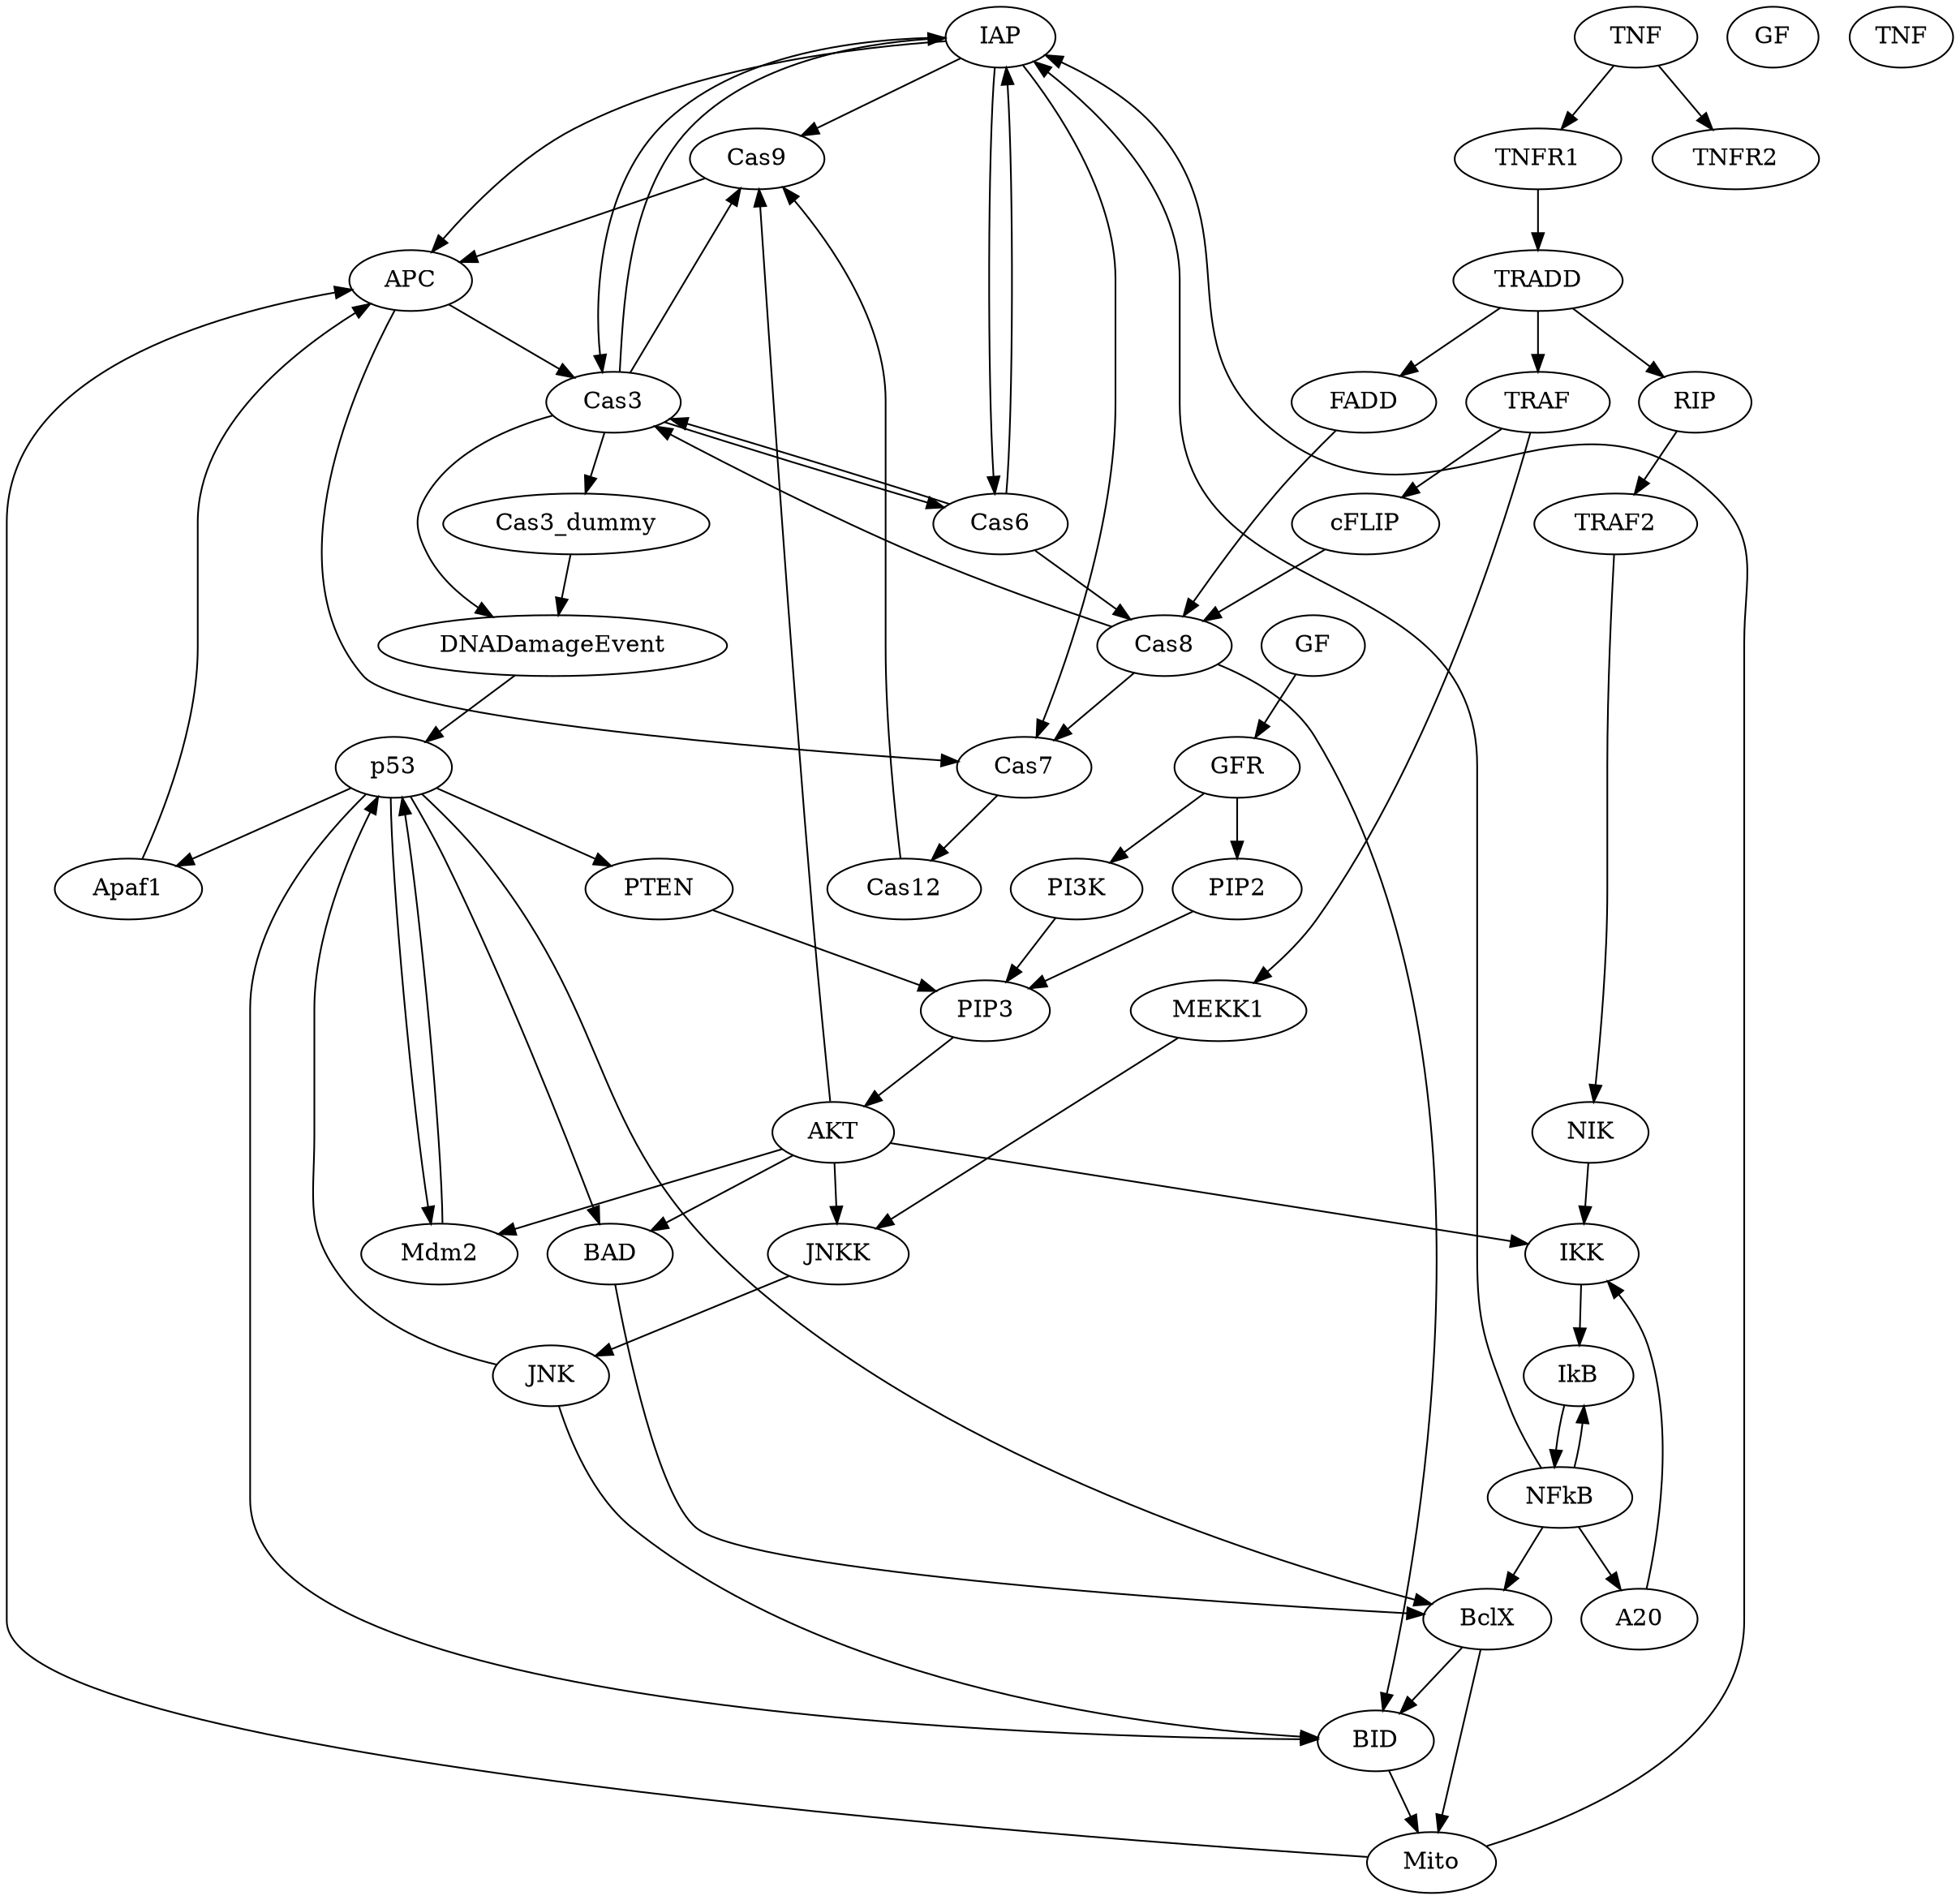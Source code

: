 strict digraph  {
" IAP " [equation="  (  (  ( NFkB  ) && ! ( Mito  )  ) && ! ( Cas3 && (  (  ( Cas6 )  )  )  )  ) "];
" Cas8 " [equation="  (  ( Cas6  ) && ! ( cFLIP  )  )  || (  ( FADD  ) && ! ( cFLIP  )  ) "];
" MEKK1 " [equation="  ( TRAF ) "];
" Cas9 " [equation="  (  (  ( Cas3  ) && ! ( AKT  )  ) && ! ( IAP  )  )  || (  (  ( Cas12  ) && ! ( AKT  )  ) && ! ( IAP  )  ) "];
" TRADD " [equation="  ( TNFR1 ) "];
" PIP2 " [equation="  ( GFR ) "];
" FADD " [equation="  ( TRADD ) "];
" BAD " [equation="  (  ( p53  ) && ! ( AKT  )  ) "];
" TRAF2 " [equation="  ( RIP ) "];
" PIP3 " [equation="  (  ( PI3K && (  (  ( PIP2 )  )  )  ) && ! ( PTEN  )  ) "];
" JNKK " [equation="  (  ( MEKK1  ) && ! ( AKT  )  ) "];
" Apaf1 " [equation="  ( p53 ) "];
" A20 " [equation="  ( NFkB ) "];
" TNFR1 " [equation="  ( TNF ) "];
" BID " [equation="  (  ( JNK && (  (  ( p53 )  )  )  ) && ! ( BclX  )  )  || (  ( Cas8 && (  (  ( p53 )  )  )  ) && ! ( BclX  )  ) "];
" cFLIP " [equation="  ( TRAF ) "];
" PI3K " [equation="  ( GFR ) "];
" AKT " [equation="  ( PIP3 ) "];
" NFkB " [equation="  ! (  ( IkB )  ) "];
" IkB " [equation="  (  ( NFkB  ) && ! ( IKK  )  ) "];
" APC " [equation="  (  ( Cas9 && (  (  ( Apaf1 && Mito )  )  )  ) && ! ( IAP  )  ) "];
" IKK " [equation="  (  ( AKT  ) && ! ( A20  )  )  || (  ( NIK  ) && ! ( A20  )  ) "];
" PTEN " [equation="  ( p53 ) "];
" TNFR2 " [equation="  ( TNF ) "];
" GFR " [equation="  ( GF ) "];
" Cas6 " [equation="  (  ( Cas3  ) && ! ( IAP  )  ) "];
" RIP " [equation="  ( TRADD ) "];
" Cas3_dummy " [equation="  ( Cas3 ) "];
" Cas3 " [equation="  (  ( APC  ) && ! ( IAP  )  )  || (  ( Cas8  ) && ! ( IAP  )  )  || ( Cas6 ) "];
" Mdm2 " [equation="  ( AKT )  || ( p53 ) "];
" JNK " [equation="  ( JNKK ) "];
" NIK " [equation="  ( TRAF2 ) "];
" Cas12 " [equation="  ( Cas7 ) "];
" BclX " [equation="  (  (  ( NFkB  ) && ! ( BAD  )  ) && ! ( p53  )  ) "];
" p53 " [equation="  (  ( JNK  ) && ! ( Mdm2  )  )  || (  ( DNADamageEvent  ) && ! ( Mdm2  )  ) "];
" Mito " [equation="  (  ( BID  ) && ! ( BclX  )  ) "];
" TRAF " [equation="  ( TRADD ) "];
" DNADamageEvent " [equation="  ( Cas3_dummy && (  (  ( Cas3 )  )  ) ) "];
" Cas7 " [equation="  (  ( APC  ) && ! ( IAP  )  )  || (  ( Cas8  ) && ! ( IAP  )  ) "];
GF;
TNF;
" TNF ";
" GF ";
" IAP " -> " Cas9 ";
" IAP " -> " APC ";
" IAP " -> " Cas6 ";
" IAP " -> " Cas3 ";
" IAP " -> " Cas7 ";
" Cas8 " -> " BID ";
" Cas8 " -> " Cas3 ";
" Cas8 " -> " Cas7 ";
" MEKK1 " -> " JNKK ";
" Cas9 " -> " APC ";
" TRADD " -> " FADD ";
" TRADD " -> " RIP ";
" TRADD " -> " TRAF ";
" PIP2 " -> " PIP3 ";
" FADD " -> " Cas8 ";
" BAD " -> " BclX ";
" TRAF2 " -> " NIK ";
" PIP3 " -> " AKT ";
" JNKK " -> " JNK ";
" Apaf1 " -> " APC ";
" A20 " -> " IKK ";
" TNFR1 " -> " TRADD ";
" BID " -> " Mito ";
" cFLIP " -> " Cas8 ";
" PI3K " -> " PIP3 ";
" AKT " -> " Cas9 ";
" AKT " -> " BAD ";
" AKT " -> " JNKK ";
" AKT " -> " IKK ";
" AKT " -> " Mdm2 ";
" NFkB " -> " IAP ";
" NFkB " -> " A20 ";
" NFkB " -> " IkB ";
" NFkB " -> " BclX ";
" IkB " -> " NFkB ";
" APC " -> " Cas3 ";
" APC " -> " Cas7 ";
" IKK " -> " IkB ";
" PTEN " -> " PIP3 ";
" GFR " -> " PIP2 ";
" GFR " -> " PI3K ";
" Cas6 " -> " IAP ";
" Cas6 " -> " Cas8 ";
" Cas6 " -> " Cas3 ";
" RIP " -> " TRAF2 ";
" Cas3_dummy " -> " DNADamageEvent ";
" Cas3 " -> " IAP ";
" Cas3 " -> " Cas9 ";
" Cas3 " -> " Cas6 ";
" Cas3 " -> " Cas3_dummy ";
" Cas3 " -> " DNADamageEvent ";
" Mdm2 " -> " p53 ";
" JNK " -> " BID ";
" JNK " -> " p53 ";
" NIK " -> " IKK ";
" Cas12 " -> " Cas9 ";
" BclX " -> " BID ";
" BclX " -> " Mito ";
" p53 " -> " BAD ";
" p53 " -> " Apaf1 ";
" p53 " -> " BID ";
" p53 " -> " PTEN ";
" p53 " -> " Mdm2 ";
" p53 " -> " BclX ";
" Mito " -> " IAP ";
" Mito " -> " APC ";
" TRAF " -> " MEKK1 ";
" TRAF " -> " cFLIP ";
" DNADamageEvent " -> " p53 ";
" Cas7 " -> " Cas12 ";
" TNF " -> " TNFR1 ";
" TNF " -> " TNFR2 ";
" GF " -> " GFR ";
}
